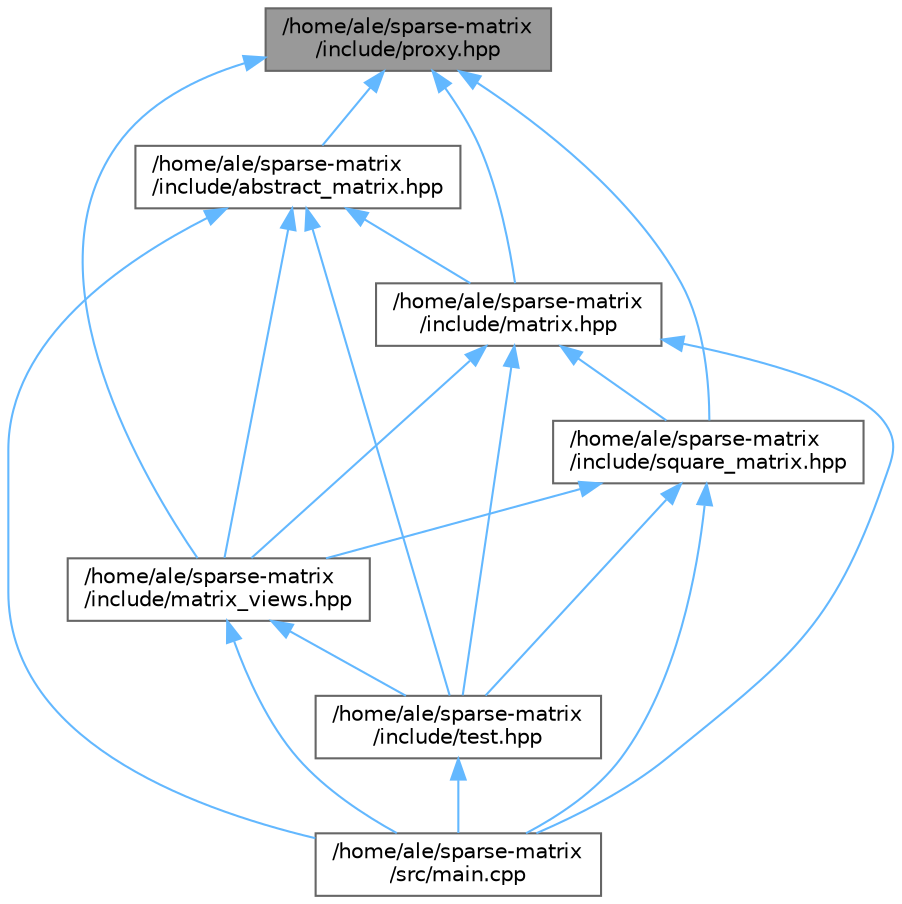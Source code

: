 digraph "/home/ale/sparse-matrix/include/proxy.hpp"
{
 // LATEX_PDF_SIZE
  bgcolor="transparent";
  edge [fontname=Helvetica,fontsize=10,labelfontname=Helvetica,labelfontsize=10];
  node [fontname=Helvetica,fontsize=10,shape=box,height=0.2,width=0.4];
  Node1 [id="Node000001",label="/home/ale/sparse-matrix\l/include/proxy.hpp",height=0.2,width=0.4,color="gray40", fillcolor="grey60", style="filled", fontcolor="black",tooltip="Defines the Proxy class for sparse matrix element access and modification."];
  Node1 -> Node2 [id="edge1_Node000001_Node000002",dir="back",color="steelblue1",style="solid",tooltip=" "];
  Node2 [id="Node000002",label="/home/ale/sparse-matrix\l/include/abstract_matrix.hpp",height=0.2,width=0.4,color="grey40", fillcolor="white", style="filled",URL="$abstract__matrix_8hpp.html",tooltip="Defines the AbstractMatrix interface for algebraic matrix operations."];
  Node2 -> Node3 [id="edge2_Node000002_Node000003",dir="back",color="steelblue1",style="solid",tooltip=" "];
  Node3 [id="Node000003",label="/home/ale/sparse-matrix\l/include/matrix.hpp",height=0.2,width=0.4,color="grey40", fillcolor="white", style="filled",URL="$matrix_8hpp.html",tooltip="Defines the Matrix class and related algebraic structures for sparse and dense matrix operations."];
  Node3 -> Node4 [id="edge3_Node000003_Node000004",dir="back",color="steelblue1",style="solid",tooltip=" "];
  Node4 [id="Node000004",label="/home/ale/sparse-matrix\l/include/matrix_views.hpp",height=0.2,width=0.4,color="grey40", fillcolor="white", style="filled",URL="$matrix__views_8hpp.html",tooltip="Provides view classes for matrix operations such as transpose and diagonal extraction."];
  Node4 -> Node5 [id="edge4_Node000004_Node000005",dir="back",color="steelblue1",style="solid",tooltip=" "];
  Node5 [id="Node000005",label="/home/ale/sparse-matrix\l/include/test.hpp",height=0.2,width=0.4,color="grey40", fillcolor="white", style="filled",URL="$test_8hpp.html",tooltip="Utility functions for testing and benchmarking matrix classes and operations."];
  Node5 -> Node6 [id="edge5_Node000005_Node000006",dir="back",color="steelblue1",style="solid",tooltip=" "];
  Node6 [id="Node000006",label="/home/ale/sparse-matrix\l/src/main.cpp",height=0.2,width=0.4,color="grey40", fillcolor="white", style="filled",URL="$main_8cpp.html",tooltip="Entry point for testing various matrix types and storage orders."];
  Node4 -> Node6 [id="edge6_Node000004_Node000006",dir="back",color="steelblue1",style="solid",tooltip=" "];
  Node3 -> Node7 [id="edge7_Node000003_Node000007",dir="back",color="steelblue1",style="solid",tooltip=" "];
  Node7 [id="Node000007",label="/home/ale/sparse-matrix\l/include/square_matrix.hpp",height=0.2,width=0.4,color="grey40", fillcolor="white", style="filled",URL="$square__matrix_8hpp.html",tooltip="Defines the SquareMatrix class for square matrices with advanced storage and operations."];
  Node7 -> Node4 [id="edge8_Node000007_Node000004",dir="back",color="steelblue1",style="solid",tooltip=" "];
  Node7 -> Node5 [id="edge9_Node000007_Node000005",dir="back",color="steelblue1",style="solid",tooltip=" "];
  Node7 -> Node6 [id="edge10_Node000007_Node000006",dir="back",color="steelblue1",style="solid",tooltip=" "];
  Node3 -> Node5 [id="edge11_Node000003_Node000005",dir="back",color="steelblue1",style="solid",tooltip=" "];
  Node3 -> Node6 [id="edge12_Node000003_Node000006",dir="back",color="steelblue1",style="solid",tooltip=" "];
  Node2 -> Node4 [id="edge13_Node000002_Node000004",dir="back",color="steelblue1",style="solid",tooltip=" "];
  Node2 -> Node5 [id="edge14_Node000002_Node000005",dir="back",color="steelblue1",style="solid",tooltip=" "];
  Node2 -> Node6 [id="edge15_Node000002_Node000006",dir="back",color="steelblue1",style="solid",tooltip=" "];
  Node1 -> Node3 [id="edge16_Node000001_Node000003",dir="back",color="steelblue1",style="solid",tooltip=" "];
  Node1 -> Node4 [id="edge17_Node000001_Node000004",dir="back",color="steelblue1",style="solid",tooltip=" "];
  Node1 -> Node7 [id="edge18_Node000001_Node000007",dir="back",color="steelblue1",style="solid",tooltip=" "];
}
